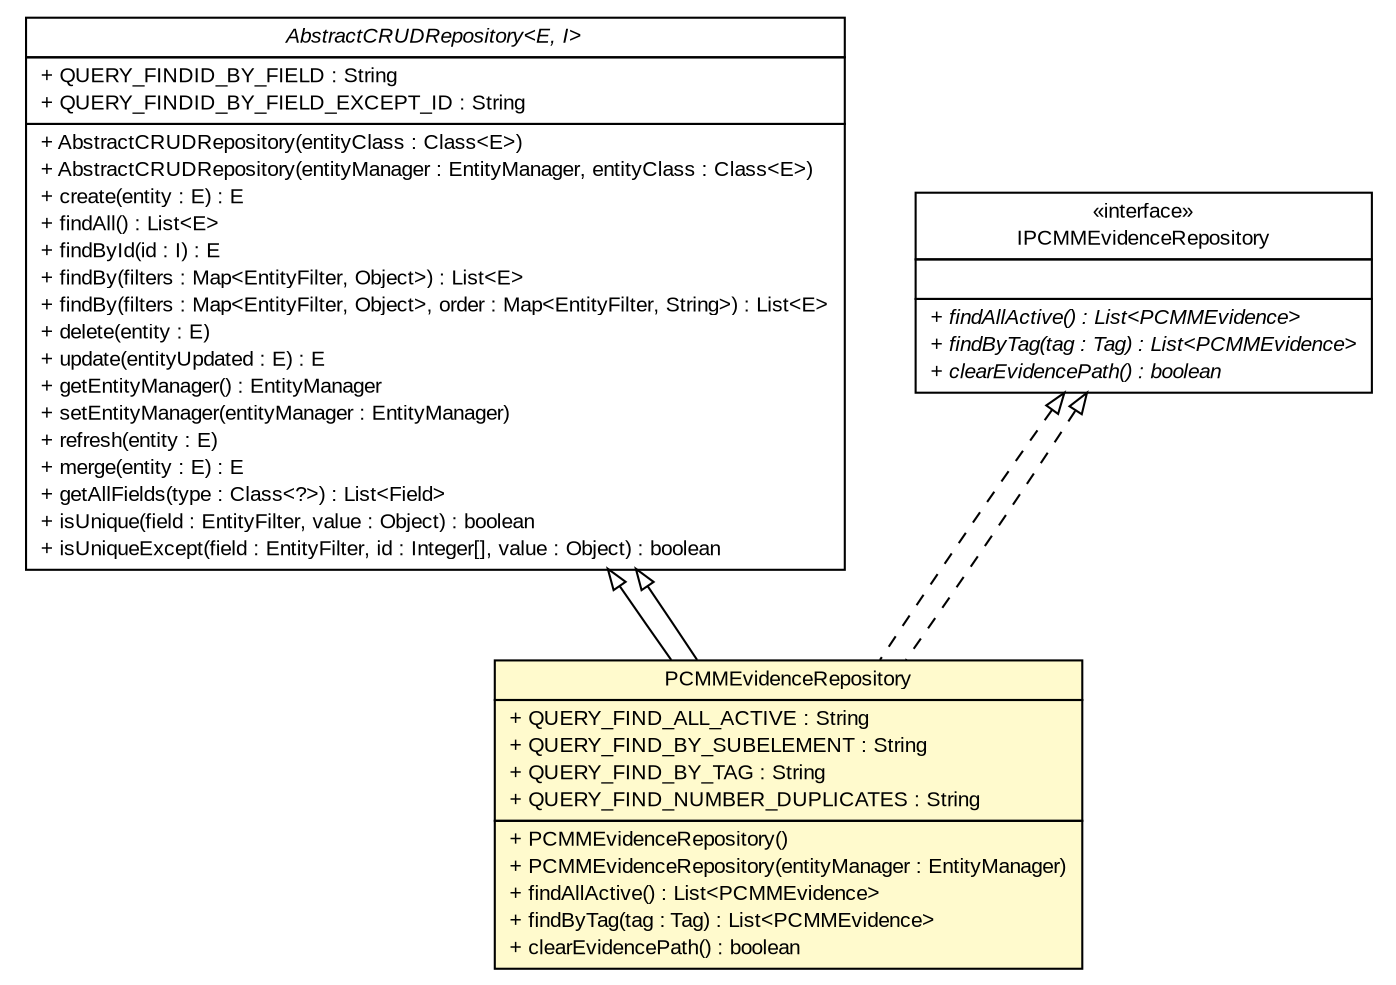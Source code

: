 #!/usr/local/bin/dot
#
# Class diagram 
# Generated by UMLGraph version R5_6-24-gf6e263 (http://www.umlgraph.org/)
#

digraph G {
	edge [fontname="arial",fontsize=10,labelfontname="arial",labelfontsize=10];
	node [fontname="arial",fontsize=10,shape=plaintext];
	nodesep=0.25;
	ranksep=0.5;
	// gov.sandia.cf.dao.AbstractCRUDRepository<E, I>
	c266641 [label=<<table title="gov.sandia.cf.dao.AbstractCRUDRepository" border="0" cellborder="1" cellspacing="0" cellpadding="2" port="p" href="../AbstractCRUDRepository.html">
		<tr><td><table border="0" cellspacing="0" cellpadding="1">
<tr><td align="center" balign="center"><font face="arial italic"> AbstractCRUDRepository&lt;E, I&gt; </font></td></tr>
		</table></td></tr>
		<tr><td><table border="0" cellspacing="0" cellpadding="1">
<tr><td align="left" balign="left"> + QUERY_FINDID_BY_FIELD : String </td></tr>
<tr><td align="left" balign="left"> + QUERY_FINDID_BY_FIELD_EXCEPT_ID : String </td></tr>
		</table></td></tr>
		<tr><td><table border="0" cellspacing="0" cellpadding="1">
<tr><td align="left" balign="left"> + AbstractCRUDRepository(entityClass : Class&lt;E&gt;) </td></tr>
<tr><td align="left" balign="left"> + AbstractCRUDRepository(entityManager : EntityManager, entityClass : Class&lt;E&gt;) </td></tr>
<tr><td align="left" balign="left"> + create(entity : E) : E </td></tr>
<tr><td align="left" balign="left"> + findAll() : List&lt;E&gt; </td></tr>
<tr><td align="left" balign="left"> + findById(id : I) : E </td></tr>
<tr><td align="left" balign="left"> + findBy(filters : Map&lt;EntityFilter, Object&gt;) : List&lt;E&gt; </td></tr>
<tr><td align="left" balign="left"> + findBy(filters : Map&lt;EntityFilter, Object&gt;, order : Map&lt;EntityFilter, String&gt;) : List&lt;E&gt; </td></tr>
<tr><td align="left" balign="left"> + delete(entity : E) </td></tr>
<tr><td align="left" balign="left"> + update(entityUpdated : E) : E </td></tr>
<tr><td align="left" balign="left"> + getEntityManager() : EntityManager </td></tr>
<tr><td align="left" balign="left"> + setEntityManager(entityManager : EntityManager) </td></tr>
<tr><td align="left" balign="left"> + refresh(entity : E) </td></tr>
<tr><td align="left" balign="left"> + merge(entity : E) : E </td></tr>
<tr><td align="left" balign="left"> + getAllFields(type : Class&lt;?&gt;) : List&lt;Field&gt; </td></tr>
<tr><td align="left" balign="left"> + isUnique(field : EntityFilter, value : Object) : boolean </td></tr>
<tr><td align="left" balign="left"> + isUniqueExcept(field : EntityFilter, id : Integer[], value : Object) : boolean </td></tr>
		</table></td></tr>
		</table>>, URL="../AbstractCRUDRepository.html", fontname="arial", fontcolor="black", fontsize=10.0];
	// gov.sandia.cf.dao.impl.PCMMEvidenceRepository
	c266682 [label=<<table title="gov.sandia.cf.dao.impl.PCMMEvidenceRepository" border="0" cellborder="1" cellspacing="0" cellpadding="2" port="p" bgcolor="lemonChiffon" href="./PCMMEvidenceRepository.html">
		<tr><td><table border="0" cellspacing="0" cellpadding="1">
<tr><td align="center" balign="center"> PCMMEvidenceRepository </td></tr>
		</table></td></tr>
		<tr><td><table border="0" cellspacing="0" cellpadding="1">
<tr><td align="left" balign="left"> + QUERY_FIND_ALL_ACTIVE : String </td></tr>
<tr><td align="left" balign="left"> + QUERY_FIND_BY_SUBELEMENT : String </td></tr>
<tr><td align="left" balign="left"> + QUERY_FIND_BY_TAG : String </td></tr>
<tr><td align="left" balign="left"> + QUERY_FIND_NUMBER_DUPLICATES : String </td></tr>
		</table></td></tr>
		<tr><td><table border="0" cellspacing="0" cellpadding="1">
<tr><td align="left" balign="left"> + PCMMEvidenceRepository() </td></tr>
<tr><td align="left" balign="left"> + PCMMEvidenceRepository(entityManager : EntityManager) </td></tr>
<tr><td align="left" balign="left"> + findAllActive() : List&lt;PCMMEvidence&gt; </td></tr>
<tr><td align="left" balign="left"> + findByTag(tag : Tag) : List&lt;PCMMEvidence&gt; </td></tr>
<tr><td align="left" balign="left"> + clearEvidencePath() : boolean </td></tr>
		</table></td></tr>
		</table>>, URL="./PCMMEvidenceRepository.html", fontname="arial", fontcolor="black", fontsize=10.0];
	// gov.sandia.cf.dao.IPCMMEvidenceRepository
	c266728 [label=<<table title="gov.sandia.cf.dao.IPCMMEvidenceRepository" border="0" cellborder="1" cellspacing="0" cellpadding="2" port="p" href="../IPCMMEvidenceRepository.html">
		<tr><td><table border="0" cellspacing="0" cellpadding="1">
<tr><td align="center" balign="center"> &#171;interface&#187; </td></tr>
<tr><td align="center" balign="center"> IPCMMEvidenceRepository </td></tr>
		</table></td></tr>
		<tr><td><table border="0" cellspacing="0" cellpadding="1">
<tr><td align="left" balign="left">  </td></tr>
		</table></td></tr>
		<tr><td><table border="0" cellspacing="0" cellpadding="1">
<tr><td align="left" balign="left"><font face="arial italic" point-size="10.0"> + findAllActive() : List&lt;PCMMEvidence&gt; </font></td></tr>
<tr><td align="left" balign="left"><font face="arial italic" point-size="10.0"> + findByTag(tag : Tag) : List&lt;PCMMEvidence&gt; </font></td></tr>
<tr><td align="left" balign="left"><font face="arial italic" point-size="10.0"> + clearEvidencePath() : boolean </font></td></tr>
		</table></td></tr>
		</table>>, URL="../IPCMMEvidenceRepository.html", fontname="arial", fontcolor="black", fontsize=10.0];
	//gov.sandia.cf.dao.impl.PCMMEvidenceRepository extends gov.sandia.cf.dao.AbstractCRUDRepository<gov.sandia.cf.model.PCMMEvidence, java.lang.Integer>
	c266641:p -> c266682:p [dir=back,arrowtail=empty];
	//gov.sandia.cf.dao.impl.PCMMEvidenceRepository implements gov.sandia.cf.dao.IPCMMEvidenceRepository
	c266728:p -> c266682:p [dir=back,arrowtail=empty,style=dashed];
	//gov.sandia.cf.dao.impl.PCMMEvidenceRepository extends gov.sandia.cf.dao.AbstractCRUDRepository<gov.sandia.cf.model.PCMMEvidence, java.lang.Integer>
	c266641:p -> c266682:p [dir=back,arrowtail=empty];
	//gov.sandia.cf.dao.impl.PCMMEvidenceRepository implements gov.sandia.cf.dao.IPCMMEvidenceRepository
	c266728:p -> c266682:p [dir=back,arrowtail=empty,style=dashed];
}

